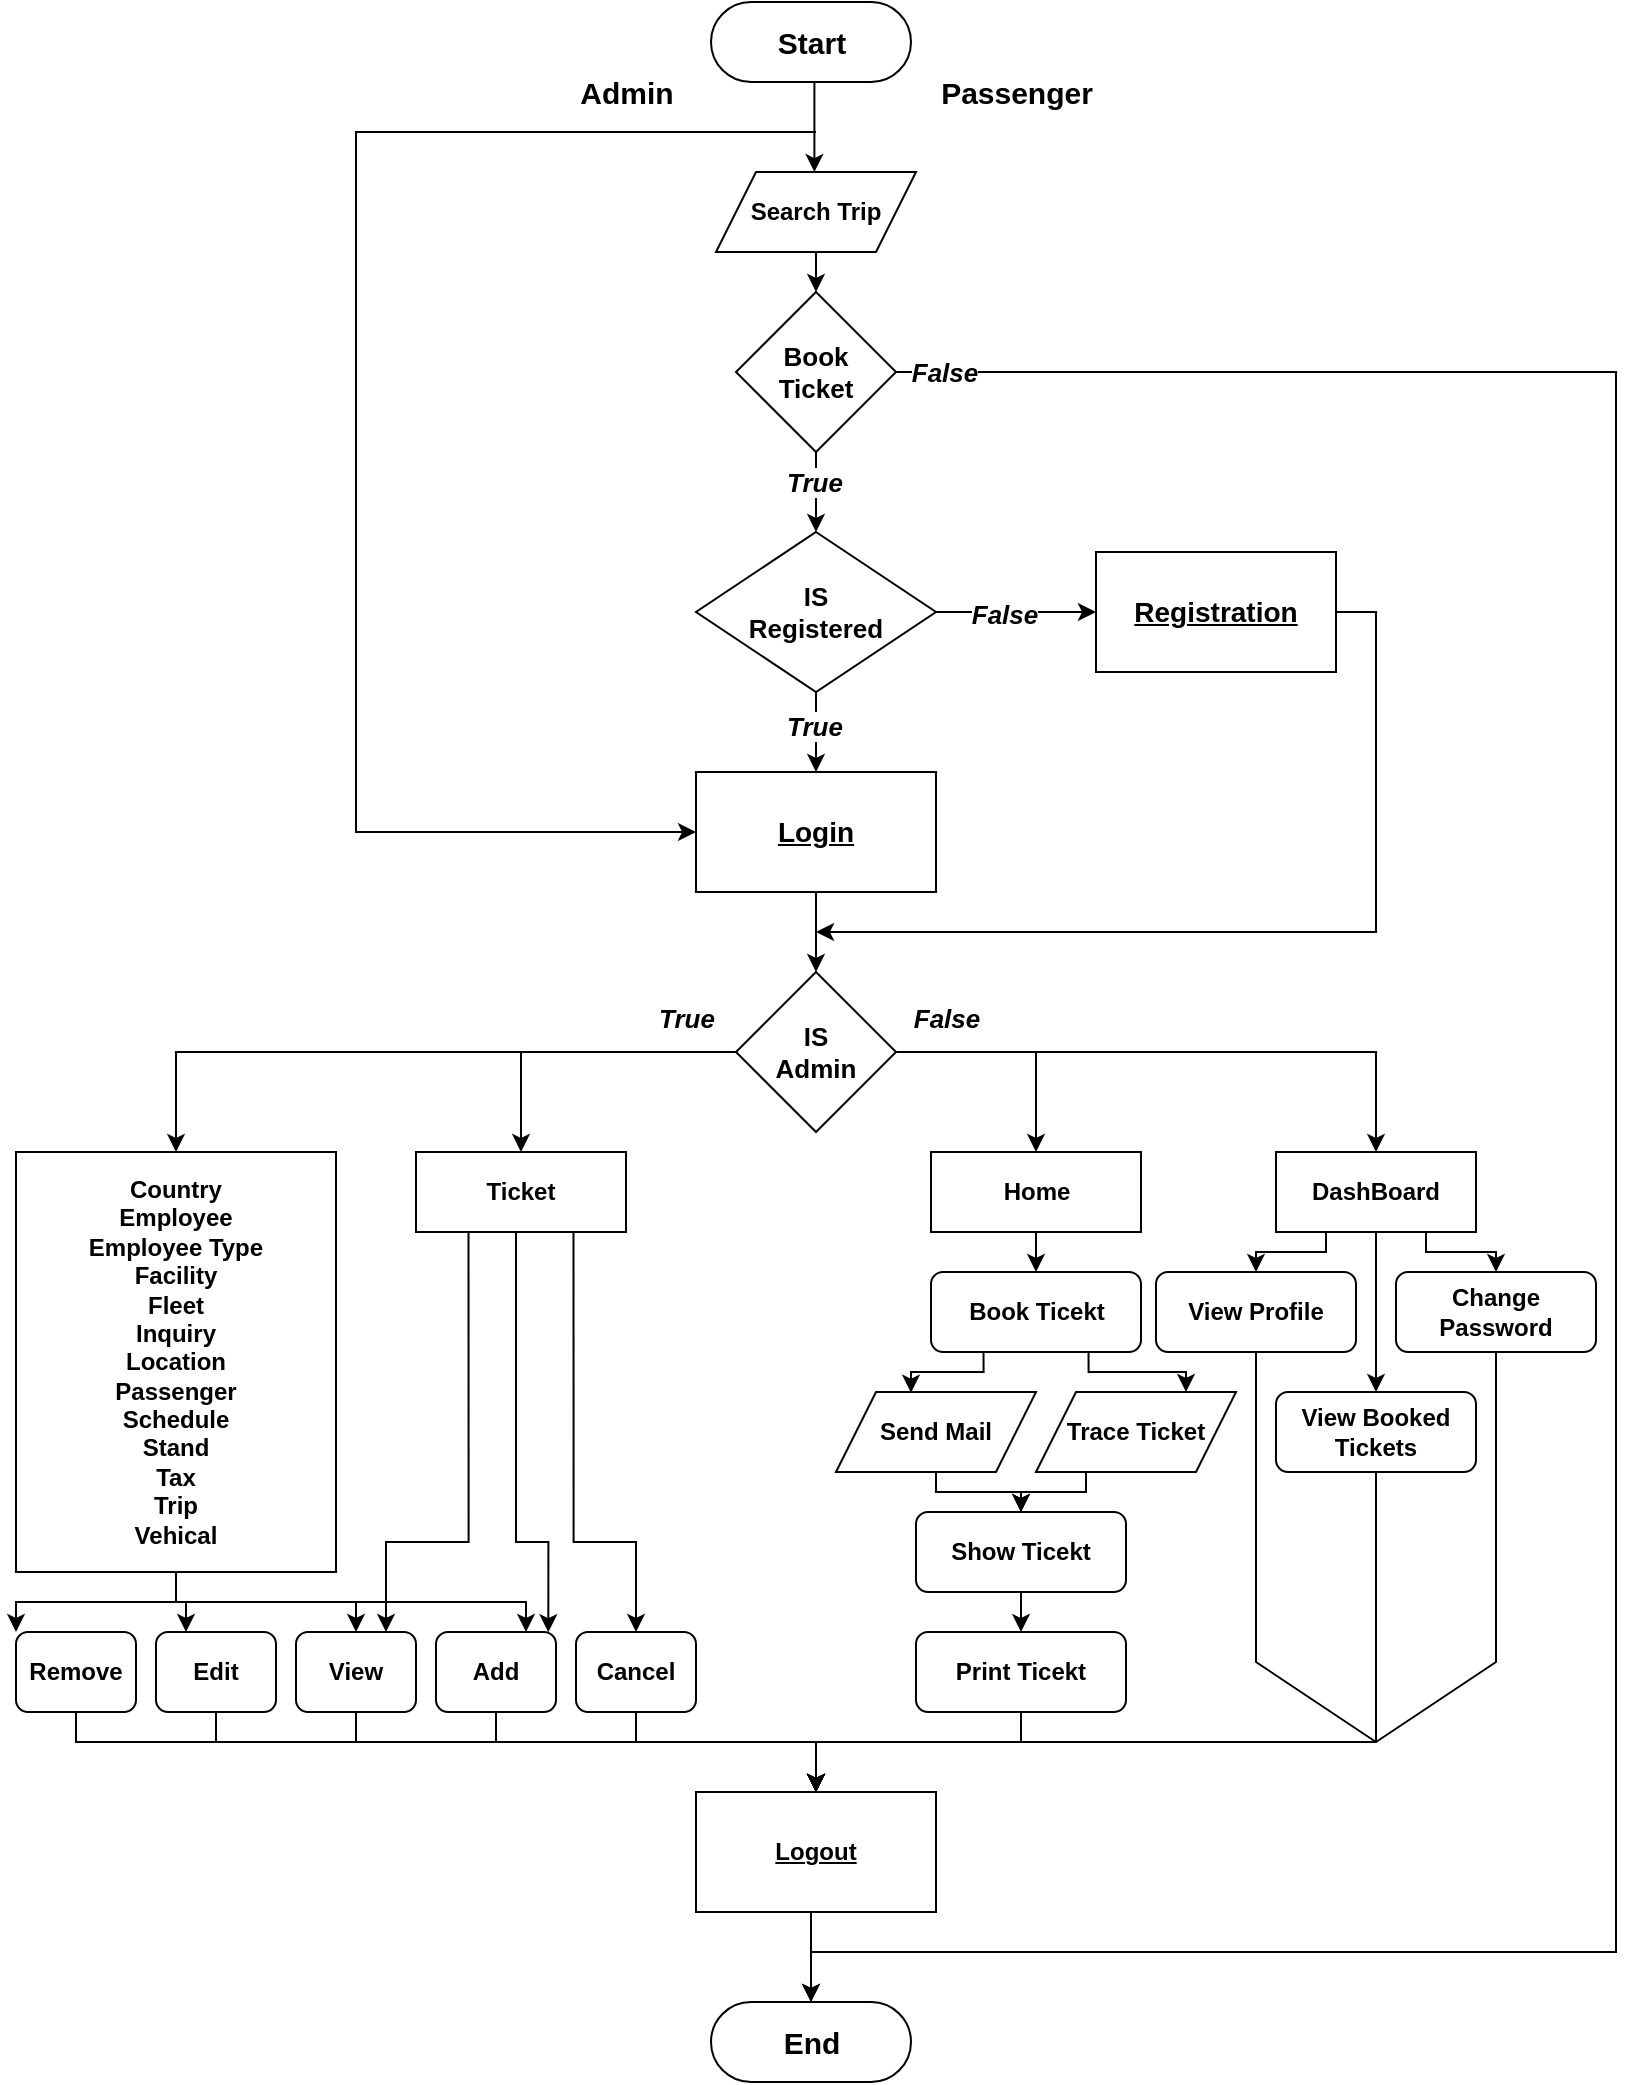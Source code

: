 <mxfile version="22.0.2" type="device">
  <diagram name="Page-1" id="4Df8ILGk6HO1bP7JzHmI">
    <mxGraphModel dx="1702" dy="1518" grid="1" gridSize="10" guides="1" tooltips="1" connect="1" arrows="1" fold="1" page="1" pageScale="1" pageWidth="850" pageHeight="1100" math="0" shadow="0">
      <root>
        <mxCell id="0" />
        <mxCell id="1" parent="0" />
        <mxCell id="6iqwT46ndTNTiYN2ALf5-15" value="" style="edgeStyle=orthogonalEdgeStyle;rounded=0;orthogonalLoop=1;jettySize=auto;html=1;fontStyle=1" edge="1" parent="1" source="6iqwT46ndTNTiYN2ALf5-10" target="6iqwT46ndTNTiYN2ALf5-14">
          <mxGeometry relative="1" as="geometry" />
        </mxCell>
        <mxCell id="6iqwT46ndTNTiYN2ALf5-16" value="True" style="edgeLabel;html=1;align=center;verticalAlign=middle;resizable=0;points=[];fontStyle=3;fontSize=13;" vertex="1" connectable="0" parent="6iqwT46ndTNTiYN2ALf5-15">
          <mxGeometry x="-0.382" y="-1" relative="1" as="geometry">
            <mxPoint y="4" as="offset" />
          </mxGeometry>
        </mxCell>
        <mxCell id="6iqwT46ndTNTiYN2ALf5-18" value="" style="edgeStyle=orthogonalEdgeStyle;rounded=0;orthogonalLoop=1;jettySize=auto;html=1;fontStyle=1" edge="1" parent="1" source="6iqwT46ndTNTiYN2ALf5-10" target="6iqwT46ndTNTiYN2ALf5-17">
          <mxGeometry relative="1" as="geometry" />
        </mxCell>
        <mxCell id="6iqwT46ndTNTiYN2ALf5-19" value="False" style="edgeLabel;html=1;align=center;verticalAlign=middle;resizable=0;points=[];fontStyle=3;fontSize=13;" vertex="1" connectable="0" parent="6iqwT46ndTNTiYN2ALf5-18">
          <mxGeometry x="-0.164" y="-1" relative="1" as="geometry">
            <mxPoint as="offset" />
          </mxGeometry>
        </mxCell>
        <mxCell id="6iqwT46ndTNTiYN2ALf5-25" style="edgeStyle=orthogonalEdgeStyle;rounded=0;orthogonalLoop=1;jettySize=auto;html=1;entryX=0;entryY=0.5;entryDx=0;entryDy=0;fontStyle=1" edge="1" parent="1" target="6iqwT46ndTNTiYN2ALf5-14">
          <mxGeometry relative="1" as="geometry">
            <mxPoint x="430" y="95" as="sourcePoint" />
            <mxPoint x="290" y="480" as="targetPoint" />
            <Array as="points">
              <mxPoint x="200" y="95" />
              <mxPoint x="200" y="445" />
            </Array>
          </mxGeometry>
        </mxCell>
        <mxCell id="6iqwT46ndTNTiYN2ALf5-10" value="IS&lt;br style=&quot;font-size: 13px;&quot;&gt;Registered" style="rhombus;whiteSpace=wrap;html=1;fontSize=13;fontStyle=1" vertex="1" parent="1">
          <mxGeometry x="370" y="295" width="120" height="80" as="geometry" />
        </mxCell>
        <mxCell id="6iqwT46ndTNTiYN2ALf5-22" value="" style="edgeStyle=orthogonalEdgeStyle;rounded=0;orthogonalLoop=1;jettySize=auto;html=1;fontStyle=1" edge="1" parent="1" source="6iqwT46ndTNTiYN2ALf5-14" target="6iqwT46ndTNTiYN2ALf5-21">
          <mxGeometry relative="1" as="geometry" />
        </mxCell>
        <mxCell id="6iqwT46ndTNTiYN2ALf5-14" value="Login" style="whiteSpace=wrap;html=1;fontSize=14;fontStyle=5" vertex="1" parent="1">
          <mxGeometry x="370" y="415" width="120" height="60" as="geometry" />
        </mxCell>
        <mxCell id="6iqwT46ndTNTiYN2ALf5-26" style="edgeStyle=orthogonalEdgeStyle;rounded=0;orthogonalLoop=1;jettySize=auto;html=1;exitX=1;exitY=0.5;exitDx=0;exitDy=0;fontStyle=1" edge="1" parent="1" source="6iqwT46ndTNTiYN2ALf5-17">
          <mxGeometry relative="1" as="geometry">
            <mxPoint x="430" y="495" as="targetPoint" />
            <Array as="points">
              <mxPoint x="710" y="335" />
              <mxPoint x="710" y="495" />
            </Array>
          </mxGeometry>
        </mxCell>
        <mxCell id="6iqwT46ndTNTiYN2ALf5-17" value="Registration" style="whiteSpace=wrap;html=1;fontSize=14;fontStyle=5" vertex="1" parent="1">
          <mxGeometry x="570" y="305" width="120" height="60" as="geometry" />
        </mxCell>
        <mxCell id="6iqwT46ndTNTiYN2ALf5-46" style="edgeStyle=orthogonalEdgeStyle;rounded=0;orthogonalLoop=1;jettySize=auto;html=1;exitX=1;exitY=0.5;exitDx=0;exitDy=0;entryX=0.5;entryY=0;entryDx=0;entryDy=0;fontStyle=1" edge="1" parent="1" source="6iqwT46ndTNTiYN2ALf5-21" target="6iqwT46ndTNTiYN2ALf5-36">
          <mxGeometry relative="1" as="geometry" />
        </mxCell>
        <mxCell id="6iqwT46ndTNTiYN2ALf5-65" style="edgeStyle=orthogonalEdgeStyle;rounded=0;orthogonalLoop=1;jettySize=auto;html=1;exitX=1;exitY=0.5;exitDx=0;exitDy=0;fontStyle=1" edge="1" parent="1" source="6iqwT46ndTNTiYN2ALf5-21" target="6iqwT46ndTNTiYN2ALf5-40">
          <mxGeometry relative="1" as="geometry" />
        </mxCell>
        <mxCell id="6iqwT46ndTNTiYN2ALf5-102" style="edgeStyle=orthogonalEdgeStyle;rounded=0;orthogonalLoop=1;jettySize=auto;html=1;exitX=0;exitY=0.5;exitDx=0;exitDy=0;entryX=0.5;entryY=0;entryDx=0;entryDy=0;fontStyle=1" edge="1" parent="1" source="6iqwT46ndTNTiYN2ALf5-21" target="6iqwT46ndTNTiYN2ALf5-80">
          <mxGeometry relative="1" as="geometry" />
        </mxCell>
        <mxCell id="6iqwT46ndTNTiYN2ALf5-103" style="edgeStyle=orthogonalEdgeStyle;rounded=0;orthogonalLoop=1;jettySize=auto;html=1;exitX=0;exitY=0.5;exitDx=0;exitDy=0;entryX=0.5;entryY=0;entryDx=0;entryDy=0;fontStyle=1" edge="1" parent="1" source="6iqwT46ndTNTiYN2ALf5-21" target="6iqwT46ndTNTiYN2ALf5-93">
          <mxGeometry relative="1" as="geometry" />
        </mxCell>
        <mxCell id="6iqwT46ndTNTiYN2ALf5-21" value="IS&lt;br style=&quot;font-size: 13px;&quot;&gt;Admin" style="rhombus;whiteSpace=wrap;html=1;fontSize=13;fontStyle=1" vertex="1" parent="1">
          <mxGeometry x="390" y="515" width="80" height="80" as="geometry" />
        </mxCell>
        <mxCell id="6iqwT46ndTNTiYN2ALf5-23" value="Passenger" style="text;html=1;align=center;verticalAlign=middle;resizable=0;points=[];autosize=1;strokeColor=none;fillColor=none;fontStyle=1;fontSize=15;" vertex="1" parent="1">
          <mxGeometry x="480" y="60" width="100" height="30" as="geometry" />
        </mxCell>
        <mxCell id="6iqwT46ndTNTiYN2ALf5-24" value="Admin" style="text;html=1;align=center;verticalAlign=middle;resizable=0;points=[];autosize=1;strokeColor=none;fillColor=none;fontStyle=1;fontSize=15;" vertex="1" parent="1">
          <mxGeometry x="300" y="60" width="70" height="30" as="geometry" />
        </mxCell>
        <mxCell id="6iqwT46ndTNTiYN2ALf5-59" style="edgeStyle=orthogonalEdgeStyle;rounded=0;orthogonalLoop=1;jettySize=auto;html=1;exitX=0.5;exitY=1;exitDx=0;exitDy=0;entryX=0.5;entryY=0;entryDx=0;entryDy=0;fontStyle=1" edge="1" parent="1" source="6iqwT46ndTNTiYN2ALf5-35" target="6iqwT46ndTNTiYN2ALf5-54">
          <mxGeometry relative="1" as="geometry" />
        </mxCell>
        <mxCell id="6iqwT46ndTNTiYN2ALf5-35" value="Search Trip" style="shape=parallelogram;perimeter=parallelogramPerimeter;whiteSpace=wrap;html=1;fixedSize=1;fontStyle=1" vertex="1" parent="1">
          <mxGeometry x="380" y="115" width="100" height="40" as="geometry" />
        </mxCell>
        <mxCell id="6iqwT46ndTNTiYN2ALf5-66" style="edgeStyle=orthogonalEdgeStyle;rounded=0;orthogonalLoop=1;jettySize=auto;html=1;exitX=0.5;exitY=1;exitDx=0;exitDy=0;entryX=0.5;entryY=0;entryDx=0;entryDy=0;fontStyle=1" edge="1" parent="1" source="6iqwT46ndTNTiYN2ALf5-36" target="6iqwT46ndTNTiYN2ALf5-37">
          <mxGeometry relative="1" as="geometry" />
        </mxCell>
        <mxCell id="6iqwT46ndTNTiYN2ALf5-67" style="edgeStyle=orthogonalEdgeStyle;rounded=0;orthogonalLoop=1;jettySize=auto;html=1;exitX=0.75;exitY=1;exitDx=0;exitDy=0;entryX=0.5;entryY=0;entryDx=0;entryDy=0;fontStyle=1" edge="1" parent="1" source="6iqwT46ndTNTiYN2ALf5-36" target="6iqwT46ndTNTiYN2ALf5-39">
          <mxGeometry relative="1" as="geometry">
            <Array as="points">
              <mxPoint x="735" y="655" />
              <mxPoint x="770" y="655" />
            </Array>
          </mxGeometry>
        </mxCell>
        <mxCell id="6iqwT46ndTNTiYN2ALf5-68" style="edgeStyle=orthogonalEdgeStyle;rounded=0;orthogonalLoop=1;jettySize=auto;html=1;exitX=0.25;exitY=1;exitDx=0;exitDy=0;entryX=0.5;entryY=0;entryDx=0;entryDy=0;fontStyle=1" edge="1" parent="1" source="6iqwT46ndTNTiYN2ALf5-36" target="6iqwT46ndTNTiYN2ALf5-38">
          <mxGeometry relative="1" as="geometry">
            <Array as="points">
              <mxPoint x="685" y="655" />
              <mxPoint x="650" y="655" />
            </Array>
          </mxGeometry>
        </mxCell>
        <mxCell id="6iqwT46ndTNTiYN2ALf5-36" value="DashBoard" style="rounded=0;whiteSpace=wrap;html=1;fontStyle=1" vertex="1" parent="1">
          <mxGeometry x="660" y="605" width="100" height="40" as="geometry" />
        </mxCell>
        <mxCell id="6iqwT46ndTNTiYN2ALf5-86" style="edgeStyle=orthogonalEdgeStyle;rounded=0;orthogonalLoop=1;jettySize=auto;html=1;exitX=0.5;exitY=1;exitDx=0;exitDy=0;entryX=0.5;entryY=0;entryDx=0;entryDy=0;fontStyle=1" edge="1" parent="1" source="6iqwT46ndTNTiYN2ALf5-37" target="6iqwT46ndTNTiYN2ALf5-50">
          <mxGeometry relative="1" as="geometry">
            <Array as="points">
              <mxPoint x="710" y="900" />
              <mxPoint x="430" y="900" />
            </Array>
          </mxGeometry>
        </mxCell>
        <mxCell id="6iqwT46ndTNTiYN2ALf5-37" value="View Booked Tickets" style="rounded=1;whiteSpace=wrap;html=1;fontStyle=1" vertex="1" parent="1">
          <mxGeometry x="660" y="725" width="100" height="40" as="geometry" />
        </mxCell>
        <mxCell id="6iqwT46ndTNTiYN2ALf5-38" value="View Profile" style="rounded=1;whiteSpace=wrap;html=1;fontStyle=1" vertex="1" parent="1">
          <mxGeometry x="600" y="665" width="100" height="40" as="geometry" />
        </mxCell>
        <mxCell id="6iqwT46ndTNTiYN2ALf5-39" value="Change &lt;br&gt;Password" style="rounded=1;whiteSpace=wrap;html=1;fontStyle=1" vertex="1" parent="1">
          <mxGeometry x="720" y="665" width="100" height="40" as="geometry" />
        </mxCell>
        <mxCell id="6iqwT46ndTNTiYN2ALf5-69" style="edgeStyle=orthogonalEdgeStyle;rounded=0;orthogonalLoop=1;jettySize=auto;html=1;exitX=0.5;exitY=1;exitDx=0;exitDy=0;entryX=0.5;entryY=0;entryDx=0;entryDy=0;fontStyle=1" edge="1" parent="1" source="6iqwT46ndTNTiYN2ALf5-40" target="6iqwT46ndTNTiYN2ALf5-41">
          <mxGeometry relative="1" as="geometry" />
        </mxCell>
        <mxCell id="6iqwT46ndTNTiYN2ALf5-40" value="Home" style="rounded=0;whiteSpace=wrap;html=1;fontStyle=1" vertex="1" parent="1">
          <mxGeometry x="487.5" y="605" width="105" height="40" as="geometry" />
        </mxCell>
        <mxCell id="6iqwT46ndTNTiYN2ALf5-72" style="edgeStyle=orthogonalEdgeStyle;rounded=0;orthogonalLoop=1;jettySize=auto;html=1;exitX=0.75;exitY=1;exitDx=0;exitDy=0;entryX=0.75;entryY=0;entryDx=0;entryDy=0;fontStyle=1" edge="1" parent="1" source="6iqwT46ndTNTiYN2ALf5-41" target="6iqwT46ndTNTiYN2ALf5-43">
          <mxGeometry relative="1" as="geometry">
            <Array as="points">
              <mxPoint x="566" y="715" />
              <mxPoint x="615" y="715" />
            </Array>
          </mxGeometry>
        </mxCell>
        <mxCell id="6iqwT46ndTNTiYN2ALf5-41" value="Book Ticekt" style="rounded=1;whiteSpace=wrap;html=1;fontStyle=1" vertex="1" parent="1">
          <mxGeometry x="487.5" y="665" width="105" height="40" as="geometry" />
        </mxCell>
        <mxCell id="6iqwT46ndTNTiYN2ALf5-74" style="edgeStyle=orthogonalEdgeStyle;rounded=0;orthogonalLoop=1;jettySize=auto;html=1;exitX=0.5;exitY=1;exitDx=0;exitDy=0;entryX=0.5;entryY=0;entryDx=0;entryDy=0;fontStyle=1" edge="1" parent="1" source="6iqwT46ndTNTiYN2ALf5-42" target="6iqwT46ndTNTiYN2ALf5-45">
          <mxGeometry relative="1" as="geometry">
            <Array as="points">
              <mxPoint x="490" y="775" />
              <mxPoint x="533" y="775" />
            </Array>
          </mxGeometry>
        </mxCell>
        <mxCell id="6iqwT46ndTNTiYN2ALf5-42" value="Send Mail" style="shape=parallelogram;perimeter=parallelogramPerimeter;whiteSpace=wrap;html=1;fixedSize=1;fontStyle=1" vertex="1" parent="1">
          <mxGeometry x="440" y="725" width="100" height="40" as="geometry" />
        </mxCell>
        <mxCell id="6iqwT46ndTNTiYN2ALf5-76" style="edgeStyle=orthogonalEdgeStyle;rounded=0;orthogonalLoop=1;jettySize=auto;html=1;exitX=0.25;exitY=1;exitDx=0;exitDy=0;entryX=0.5;entryY=0;entryDx=0;entryDy=0;fontStyle=1" edge="1" parent="1" source="6iqwT46ndTNTiYN2ALf5-43" target="6iqwT46ndTNTiYN2ALf5-45">
          <mxGeometry relative="1" as="geometry">
            <Array as="points">
              <mxPoint x="565" y="775" />
              <mxPoint x="533" y="775" />
            </Array>
          </mxGeometry>
        </mxCell>
        <mxCell id="6iqwT46ndTNTiYN2ALf5-43" value="Trace Ticket" style="shape=parallelogram;perimeter=parallelogramPerimeter;whiteSpace=wrap;html=1;fixedSize=1;fontStyle=1" vertex="1" parent="1">
          <mxGeometry x="540" y="725" width="100" height="40" as="geometry" />
        </mxCell>
        <mxCell id="6iqwT46ndTNTiYN2ALf5-78" style="edgeStyle=orthogonalEdgeStyle;rounded=0;orthogonalLoop=1;jettySize=auto;html=1;exitX=0.5;exitY=1;exitDx=0;exitDy=0;entryX=0.5;entryY=0;entryDx=0;entryDy=0;fontStyle=1" edge="1" parent="1" source="6iqwT46ndTNTiYN2ALf5-44" target="6iqwT46ndTNTiYN2ALf5-50">
          <mxGeometry relative="1" as="geometry">
            <Array as="points">
              <mxPoint x="533" y="900" />
              <mxPoint x="430" y="900" />
            </Array>
          </mxGeometry>
        </mxCell>
        <mxCell id="6iqwT46ndTNTiYN2ALf5-44" value="Print Ticekt" style="rounded=1;whiteSpace=wrap;html=1;fontStyle=1" vertex="1" parent="1">
          <mxGeometry x="480" y="845" width="105" height="40" as="geometry" />
        </mxCell>
        <mxCell id="6iqwT46ndTNTiYN2ALf5-77" style="edgeStyle=orthogonalEdgeStyle;rounded=0;orthogonalLoop=1;jettySize=auto;html=1;exitX=0.5;exitY=1;exitDx=0;exitDy=0;entryX=0.5;entryY=0;entryDx=0;entryDy=0;fontStyle=1" edge="1" parent="1" source="6iqwT46ndTNTiYN2ALf5-45" target="6iqwT46ndTNTiYN2ALf5-44">
          <mxGeometry relative="1" as="geometry" />
        </mxCell>
        <mxCell id="6iqwT46ndTNTiYN2ALf5-45" value="Show Ticekt" style="rounded=1;whiteSpace=wrap;html=1;fontStyle=1" vertex="1" parent="1">
          <mxGeometry x="480" y="785" width="105" height="40" as="geometry" />
        </mxCell>
        <mxCell id="6iqwT46ndTNTiYN2ALf5-48" value="False" style="text;html=1;align=center;verticalAlign=middle;resizable=0;points=[];autosize=1;strokeColor=none;fillColor=none;fontStyle=3;fontSize=13;" vertex="1" parent="1">
          <mxGeometry x="465" y="523" width="60" height="30" as="geometry" />
        </mxCell>
        <mxCell id="6iqwT46ndTNTiYN2ALf5-49" value="True" style="text;html=1;align=center;verticalAlign=middle;resizable=0;points=[];autosize=1;strokeColor=none;fillColor=none;fontStyle=3;fontSize=13;" vertex="1" parent="1">
          <mxGeometry x="340" y="523" width="50" height="30" as="geometry" />
        </mxCell>
        <mxCell id="6iqwT46ndTNTiYN2ALf5-64" style="edgeStyle=orthogonalEdgeStyle;rounded=0;orthogonalLoop=1;jettySize=auto;html=1;exitX=0.5;exitY=1;exitDx=0;exitDy=0;entryX=0.5;entryY=0.5;entryDx=0;entryDy=-20;entryPerimeter=0;fontStyle=1" edge="1" parent="1" source="6iqwT46ndTNTiYN2ALf5-50" target="6iqwT46ndTNTiYN2ALf5-110">
          <mxGeometry relative="1" as="geometry">
            <mxPoint x="427.5" y="1025" as="targetPoint" />
            <Array as="points">
              <mxPoint x="427" y="985" />
            </Array>
          </mxGeometry>
        </mxCell>
        <mxCell id="6iqwT46ndTNTiYN2ALf5-50" value="Logout" style="rounded=0;whiteSpace=wrap;html=1;fontStyle=5" vertex="1" parent="1">
          <mxGeometry x="370" y="925" width="120" height="60" as="geometry" />
        </mxCell>
        <mxCell id="6iqwT46ndTNTiYN2ALf5-60" style="edgeStyle=orthogonalEdgeStyle;rounded=0;orthogonalLoop=1;jettySize=auto;html=1;exitX=0.5;exitY=1;exitDx=0;exitDy=0;entryX=0.5;entryY=0;entryDx=0;entryDy=0;fontStyle=1" edge="1" parent="1" source="6iqwT46ndTNTiYN2ALf5-54" target="6iqwT46ndTNTiYN2ALf5-10">
          <mxGeometry relative="1" as="geometry" />
        </mxCell>
        <mxCell id="6iqwT46ndTNTiYN2ALf5-61" value="&lt;font style=&quot;font-size: 13px;&quot;&gt;True&lt;/font&gt;" style="edgeLabel;html=1;align=center;verticalAlign=middle;resizable=0;points=[];fontStyle=3;fontSize=13;" vertex="1" connectable="0" parent="6iqwT46ndTNTiYN2ALf5-60">
          <mxGeometry x="-0.249" y="-1" relative="1" as="geometry">
            <mxPoint as="offset" />
          </mxGeometry>
        </mxCell>
        <mxCell id="6iqwT46ndTNTiYN2ALf5-62" style="edgeStyle=orthogonalEdgeStyle;rounded=0;orthogonalLoop=1;jettySize=auto;html=1;entryX=0.5;entryY=0.5;entryDx=0;entryDy=-20;entryPerimeter=0;fontStyle=1" edge="1" parent="1" source="6iqwT46ndTNTiYN2ALf5-54" target="6iqwT46ndTNTiYN2ALf5-110">
          <mxGeometry relative="1" as="geometry">
            <mxPoint x="427.5" y="1025" as="targetPoint" />
            <Array as="points">
              <mxPoint x="830" y="215" />
              <mxPoint x="830" y="1005" />
              <mxPoint x="427" y="1005" />
            </Array>
          </mxGeometry>
        </mxCell>
        <mxCell id="6iqwT46ndTNTiYN2ALf5-63" value="&lt;font style=&quot;font-size: 13px;&quot;&gt;False&lt;/font&gt;" style="edgeLabel;html=1;align=center;verticalAlign=middle;resizable=0;points=[];fontStyle=3;fontSize=13;" vertex="1" connectable="0" parent="6iqwT46ndTNTiYN2ALf5-62">
          <mxGeometry x="-0.961" relative="1" as="geometry">
            <mxPoint x="-7" as="offset" />
          </mxGeometry>
        </mxCell>
        <mxCell id="6iqwT46ndTNTiYN2ALf5-54" value="Book&lt;br style=&quot;font-size: 13px;&quot;&gt;Ticket" style="rhombus;whiteSpace=wrap;html=1;fontStyle=1;fontSize=13;" vertex="1" parent="1">
          <mxGeometry x="390" y="175" width="80" height="80" as="geometry" />
        </mxCell>
        <mxCell id="6iqwT46ndTNTiYN2ALf5-58" style="edgeStyle=orthogonalEdgeStyle;rounded=0;orthogonalLoop=1;jettySize=auto;html=1;exitX=0.517;exitY=1;exitDx=0;exitDy=0;entryX=0.472;entryY=0.001;entryDx=0;entryDy=0;entryPerimeter=0;exitPerimeter=0;fontStyle=1" edge="1" parent="1" source="6iqwT46ndTNTiYN2ALf5-111">
          <mxGeometry relative="1" as="geometry">
            <mxPoint x="429.5" y="75" as="sourcePoint" />
            <mxPoint x="429.2" y="115.04" as="targetPoint" />
          </mxGeometry>
        </mxCell>
        <mxCell id="6iqwT46ndTNTiYN2ALf5-73" style="edgeStyle=orthogonalEdgeStyle;rounded=0;orthogonalLoop=1;jettySize=auto;html=1;exitX=0.25;exitY=1;exitDx=0;exitDy=0;entryX=0.375;entryY=0.009;entryDx=0;entryDy=0;entryPerimeter=0;fontStyle=1" edge="1" parent="1" source="6iqwT46ndTNTiYN2ALf5-41" target="6iqwT46ndTNTiYN2ALf5-42">
          <mxGeometry relative="1" as="geometry">
            <Array as="points">
              <mxPoint x="514" y="715" />
              <mxPoint x="478" y="715" />
            </Array>
          </mxGeometry>
        </mxCell>
        <mxCell id="6iqwT46ndTNTiYN2ALf5-95" style="edgeStyle=orthogonalEdgeStyle;rounded=0;orthogonalLoop=1;jettySize=auto;html=1;exitX=0.5;exitY=1;exitDx=0;exitDy=0;entryX=0;entryY=0;entryDx=0;entryDy=0;fontStyle=1" edge="1" parent="1" source="6iqwT46ndTNTiYN2ALf5-80" target="6iqwT46ndTNTiYN2ALf5-85">
          <mxGeometry relative="1" as="geometry">
            <Array as="points">
              <mxPoint x="110" y="830" />
              <mxPoint x="30" y="830" />
            </Array>
          </mxGeometry>
        </mxCell>
        <mxCell id="6iqwT46ndTNTiYN2ALf5-96" style="edgeStyle=orthogonalEdgeStyle;rounded=0;orthogonalLoop=1;jettySize=auto;html=1;exitX=0.5;exitY=1;exitDx=0;exitDy=0;entryX=0.25;entryY=0;entryDx=0;entryDy=0;fontStyle=1" edge="1" parent="1" source="6iqwT46ndTNTiYN2ALf5-80" target="6iqwT46ndTNTiYN2ALf5-84">
          <mxGeometry relative="1" as="geometry">
            <Array as="points">
              <mxPoint x="110" y="830" />
              <mxPoint x="115" y="830" />
            </Array>
          </mxGeometry>
        </mxCell>
        <mxCell id="6iqwT46ndTNTiYN2ALf5-97" style="edgeStyle=orthogonalEdgeStyle;rounded=0;orthogonalLoop=1;jettySize=auto;html=1;exitX=0.5;exitY=1;exitDx=0;exitDy=0;fontStyle=1" edge="1" parent="1" source="6iqwT46ndTNTiYN2ALf5-80" target="6iqwT46ndTNTiYN2ALf5-91">
          <mxGeometry relative="1" as="geometry">
            <Array as="points">
              <mxPoint x="110" y="830" />
              <mxPoint x="200" y="830" />
            </Array>
          </mxGeometry>
        </mxCell>
        <mxCell id="6iqwT46ndTNTiYN2ALf5-98" style="edgeStyle=orthogonalEdgeStyle;rounded=0;orthogonalLoop=1;jettySize=auto;html=1;exitX=0.5;exitY=1;exitDx=0;exitDy=0;entryX=0.75;entryY=0;entryDx=0;entryDy=0;fontStyle=1" edge="1" parent="1" source="6iqwT46ndTNTiYN2ALf5-80" target="6iqwT46ndTNTiYN2ALf5-83">
          <mxGeometry relative="1" as="geometry">
            <Array as="points">
              <mxPoint x="110" y="830" />
              <mxPoint x="285" y="830" />
            </Array>
          </mxGeometry>
        </mxCell>
        <mxCell id="6iqwT46ndTNTiYN2ALf5-80" value="Country&lt;br&gt;Employee&lt;br&gt;Employee Type&lt;br&gt;Facility&lt;br&gt;Fleet&lt;br&gt;Inquiry&lt;br&gt;Location&lt;br&gt;Passenger&lt;br&gt;Schedule&lt;br&gt;Stand&lt;br&gt;Tax&lt;br&gt;Trip&lt;br&gt;Vehical" style="rounded=0;whiteSpace=wrap;html=1;fontStyle=1" vertex="1" parent="1">
          <mxGeometry x="30" y="605" width="160" height="210" as="geometry" />
        </mxCell>
        <mxCell id="6iqwT46ndTNTiYN2ALf5-105" style="edgeStyle=orthogonalEdgeStyle;rounded=0;orthogonalLoop=1;jettySize=auto;html=1;exitX=0.5;exitY=1;exitDx=0;exitDy=0;entryX=0.5;entryY=0;entryDx=0;entryDy=0;fontStyle=1" edge="1" parent="1" source="6iqwT46ndTNTiYN2ALf5-83" target="6iqwT46ndTNTiYN2ALf5-50">
          <mxGeometry relative="1" as="geometry">
            <Array as="points">
              <mxPoint x="270" y="900" />
              <mxPoint x="430" y="900" />
            </Array>
          </mxGeometry>
        </mxCell>
        <mxCell id="6iqwT46ndTNTiYN2ALf5-83" value="Add" style="rounded=1;whiteSpace=wrap;html=1;fontStyle=1" vertex="1" parent="1">
          <mxGeometry x="240" y="845" width="60" height="40" as="geometry" />
        </mxCell>
        <mxCell id="6iqwT46ndTNTiYN2ALf5-107" style="edgeStyle=orthogonalEdgeStyle;rounded=0;orthogonalLoop=1;jettySize=auto;html=1;exitX=0.5;exitY=1;exitDx=0;exitDy=0;entryX=0.5;entryY=0;entryDx=0;entryDy=0;fontStyle=1" edge="1" parent="1" source="6iqwT46ndTNTiYN2ALf5-84" target="6iqwT46ndTNTiYN2ALf5-50">
          <mxGeometry relative="1" as="geometry">
            <Array as="points">
              <mxPoint x="130" y="900" />
              <mxPoint x="430" y="900" />
            </Array>
          </mxGeometry>
        </mxCell>
        <mxCell id="6iqwT46ndTNTiYN2ALf5-84" value="Edit" style="rounded=1;whiteSpace=wrap;html=1;fontStyle=1" vertex="1" parent="1">
          <mxGeometry x="100" y="845" width="60" height="40" as="geometry" />
        </mxCell>
        <mxCell id="6iqwT46ndTNTiYN2ALf5-109" style="edgeStyle=orthogonalEdgeStyle;rounded=0;orthogonalLoop=1;jettySize=auto;html=1;exitX=0.5;exitY=1;exitDx=0;exitDy=0;entryX=0.5;entryY=0;entryDx=0;entryDy=0;fontStyle=1" edge="1" parent="1" source="6iqwT46ndTNTiYN2ALf5-85" target="6iqwT46ndTNTiYN2ALf5-50">
          <mxGeometry relative="1" as="geometry">
            <Array as="points">
              <mxPoint x="60" y="900" />
              <mxPoint x="430" y="900" />
            </Array>
          </mxGeometry>
        </mxCell>
        <mxCell id="6iqwT46ndTNTiYN2ALf5-85" value="Remove" style="rounded=1;whiteSpace=wrap;html=1;fontStyle=1" vertex="1" parent="1">
          <mxGeometry x="30" y="845" width="60" height="40" as="geometry" />
        </mxCell>
        <mxCell id="6iqwT46ndTNTiYN2ALf5-89" value="" style="endArrow=none;html=1;rounded=0;entryX=0.5;entryY=1;entryDx=0;entryDy=0;fontStyle=1" edge="1" parent="1" target="6iqwT46ndTNTiYN2ALf5-38">
          <mxGeometry width="50" height="50" relative="1" as="geometry">
            <mxPoint x="710" y="900" as="sourcePoint" />
            <mxPoint x="660" y="810" as="targetPoint" />
            <Array as="points">
              <mxPoint x="650" y="860" />
            </Array>
          </mxGeometry>
        </mxCell>
        <mxCell id="6iqwT46ndTNTiYN2ALf5-90" value="" style="endArrow=none;html=1;rounded=0;entryX=0.5;entryY=1;entryDx=0;entryDy=0;fontStyle=1" edge="1" parent="1" target="6iqwT46ndTNTiYN2ALf5-39">
          <mxGeometry width="50" height="50" relative="1" as="geometry">
            <mxPoint x="710" y="900" as="sourcePoint" />
            <mxPoint x="660" y="715" as="targetPoint" />
            <Array as="points">
              <mxPoint x="770" y="860" />
            </Array>
          </mxGeometry>
        </mxCell>
        <mxCell id="6iqwT46ndTNTiYN2ALf5-106" style="edgeStyle=orthogonalEdgeStyle;rounded=0;orthogonalLoop=1;jettySize=auto;html=1;exitX=0.5;exitY=1;exitDx=0;exitDy=0;entryX=0.5;entryY=0;entryDx=0;entryDy=0;fontStyle=1" edge="1" parent="1" source="6iqwT46ndTNTiYN2ALf5-91" target="6iqwT46ndTNTiYN2ALf5-50">
          <mxGeometry relative="1" as="geometry">
            <Array as="points">
              <mxPoint x="200" y="900" />
              <mxPoint x="430" y="900" />
            </Array>
          </mxGeometry>
        </mxCell>
        <mxCell id="6iqwT46ndTNTiYN2ALf5-91" value="View" style="rounded=1;whiteSpace=wrap;html=1;fontStyle=1" vertex="1" parent="1">
          <mxGeometry x="170" y="845" width="60" height="40" as="geometry" />
        </mxCell>
        <mxCell id="6iqwT46ndTNTiYN2ALf5-99" style="edgeStyle=orthogonalEdgeStyle;rounded=0;orthogonalLoop=1;jettySize=auto;html=1;exitX=0.5;exitY=1;exitDx=0;exitDy=0;entryX=0.936;entryY=0.003;entryDx=0;entryDy=0;entryPerimeter=0;fontStyle=1" edge="1" parent="1" source="6iqwT46ndTNTiYN2ALf5-93" target="6iqwT46ndTNTiYN2ALf5-83">
          <mxGeometry relative="1" as="geometry">
            <Array as="points">
              <mxPoint x="280" y="645" />
              <mxPoint x="280" y="800" />
              <mxPoint x="296" y="800" />
            </Array>
          </mxGeometry>
        </mxCell>
        <mxCell id="6iqwT46ndTNTiYN2ALf5-101" style="edgeStyle=orthogonalEdgeStyle;rounded=0;orthogonalLoop=1;jettySize=auto;html=1;exitX=0.75;exitY=1;exitDx=0;exitDy=0;entryX=0.5;entryY=0;entryDx=0;entryDy=0;fontStyle=1" edge="1" parent="1" source="6iqwT46ndTNTiYN2ALf5-93" target="6iqwT46ndTNTiYN2ALf5-94">
          <mxGeometry relative="1" as="geometry">
            <Array as="points">
              <mxPoint x="309" y="800" />
              <mxPoint x="340" y="800" />
            </Array>
          </mxGeometry>
        </mxCell>
        <mxCell id="6iqwT46ndTNTiYN2ALf5-113" style="edgeStyle=orthogonalEdgeStyle;rounded=0;orthogonalLoop=1;jettySize=auto;html=1;exitX=0.25;exitY=1;exitDx=0;exitDy=0;entryX=0.75;entryY=0;entryDx=0;entryDy=0;" edge="1" parent="1" source="6iqwT46ndTNTiYN2ALf5-93" target="6iqwT46ndTNTiYN2ALf5-91">
          <mxGeometry relative="1" as="geometry">
            <mxPoint x="200" y="830" as="targetPoint" />
            <Array as="points">
              <mxPoint x="256" y="800" />
              <mxPoint x="215" y="800" />
            </Array>
          </mxGeometry>
        </mxCell>
        <mxCell id="6iqwT46ndTNTiYN2ALf5-93" value="Ticket" style="rounded=0;whiteSpace=wrap;html=1;fontStyle=1" vertex="1" parent="1">
          <mxGeometry x="230" y="605" width="105" height="40" as="geometry" />
        </mxCell>
        <mxCell id="6iqwT46ndTNTiYN2ALf5-104" style="edgeStyle=orthogonalEdgeStyle;rounded=0;orthogonalLoop=1;jettySize=auto;html=1;exitX=0.5;exitY=1;exitDx=0;exitDy=0;entryX=0.5;entryY=0;entryDx=0;entryDy=0;fontStyle=1" edge="1" parent="1" source="6iqwT46ndTNTiYN2ALf5-94" target="6iqwT46ndTNTiYN2ALf5-50">
          <mxGeometry relative="1" as="geometry">
            <Array as="points">
              <mxPoint x="340" y="900" />
              <mxPoint x="430" y="900" />
            </Array>
          </mxGeometry>
        </mxCell>
        <mxCell id="6iqwT46ndTNTiYN2ALf5-94" value="Cancel" style="rounded=1;whiteSpace=wrap;html=1;fontStyle=1" vertex="1" parent="1">
          <mxGeometry x="310" y="845" width="60" height="40" as="geometry" />
        </mxCell>
        <mxCell id="6iqwT46ndTNTiYN2ALf5-110" value="End" style="html=1;dashed=0;whiteSpace=wrap;shape=mxgraph.dfd.start;fontStyle=1;fontSize=15;" vertex="1" parent="1">
          <mxGeometry x="377.5" y="1030" width="100" height="40" as="geometry" />
        </mxCell>
        <mxCell id="6iqwT46ndTNTiYN2ALf5-111" value="Start" style="html=1;dashed=0;whiteSpace=wrap;shape=mxgraph.dfd.start;fontStyle=1;fontSize=15;" vertex="1" parent="1">
          <mxGeometry x="377.5" y="30" width="100" height="40" as="geometry" />
        </mxCell>
      </root>
    </mxGraphModel>
  </diagram>
</mxfile>
